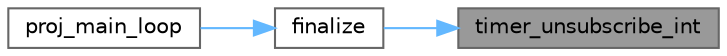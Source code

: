 digraph "timer_unsubscribe_int"
{
 // LATEX_PDF_SIZE
  bgcolor="transparent";
  edge [fontname=Helvetica,fontsize=10,labelfontname=Helvetica,labelfontsize=10];
  node [fontname=Helvetica,fontsize=10,shape=box,height=0.2,width=0.4];
  rankdir="RL";
  Node1 [label="timer_unsubscribe_int",height=0.2,width=0.4,color="gray40", fillcolor="grey60", style="filled", fontcolor="black",tooltip="Unsubscribes Timer 0 interrupts."];
  Node1 -> Node2 [dir="back",color="steelblue1",style="solid"];
  Node2 [label="finalize",height=0.2,width=0.4,color="grey40", fillcolor="white", style="filled",URL="$int__manager_8c.html#afaf9296ec5f119629e57f458f207ae0c",tooltip="Finalizes the system."];
  Node2 -> Node3 [dir="back",color="steelblue1",style="solid"];
  Node3 [label="proj_main_loop",height=0.2,width=0.4,color="grey40", fillcolor="white", style="filled",URL="$main_8c.html#a2a16f651eccbd248e1ad3b3b924b143b",tooltip=" "];
}
